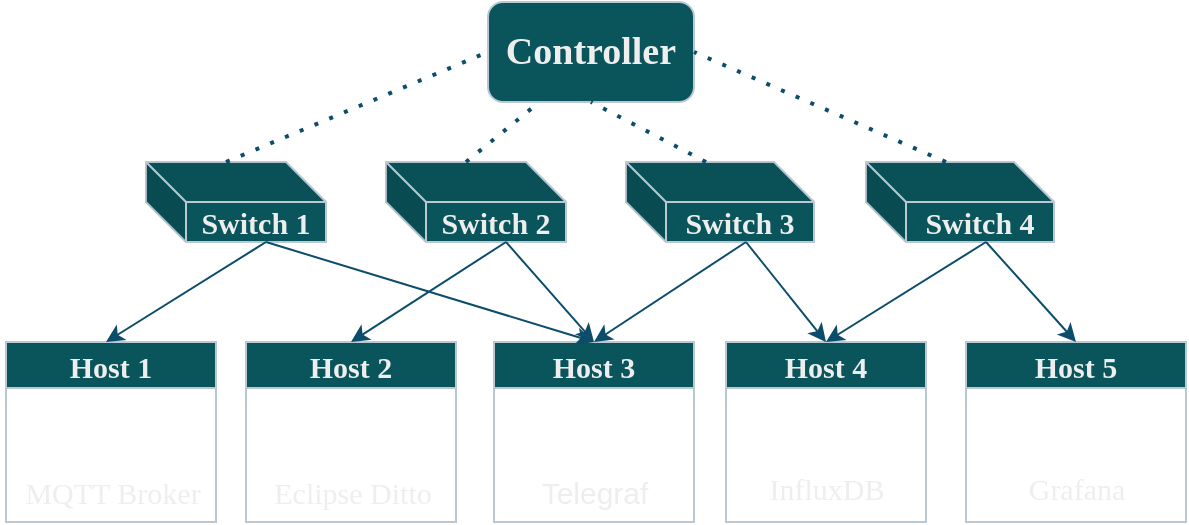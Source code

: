 <mxfile version="21.8.2" type="github">
  <diagram id="C5RBs43oDa-KdzZeNtuy" name="Page-1">
    <mxGraphModel dx="696" dy="374" grid="1" gridSize="10" guides="1" tooltips="1" connect="1" arrows="1" fold="1" page="1" pageScale="1" pageWidth="827" pageHeight="1169" math="0" shadow="0">
      <root>
        <mxCell id="WIyWlLk6GJQsqaUBKTNV-0" />
        <mxCell id="WIyWlLk6GJQsqaUBKTNV-1" parent="WIyWlLk6GJQsqaUBKTNV-0" />
        <mxCell id="kD6Mo4vfzYvjTnUpct2I-0" value="Host 1" style="swimlane;startSize=23;labelBackgroundColor=none;fillColor=#09555B;strokeColor=#BAC8D3;fontColor=#EEEEEE;fontSize=15;fontFamily=Times New Roman;" parent="WIyWlLk6GJQsqaUBKTNV-1" vertex="1">
          <mxGeometry x="40" y="320" width="105" height="90" as="geometry" />
        </mxCell>
        <mxCell id="kD6Mo4vfzYvjTnUpct2I-3" value="" style="shape=image;verticalLabelPosition=bottom;labelBackgroundColor=none;verticalAlign=top;aspect=fixed;imageAspect=0;image=https://vmssoftware.com/images/intro/product/mosquitto.png;fillColor=#09555B;strokeColor=#BAC8D3;fontColor=#EEEEEE;" parent="kD6Mo4vfzYvjTnUpct2I-0" vertex="1">
          <mxGeometry x="35" y="27.5" width="35" height="35" as="geometry" />
        </mxCell>
        <mxCell id="kD6Mo4vfzYvjTnUpct2I-4" value="&lt;font face=&quot;Times New Roman&quot; style=&quot;font-size: 15px;&quot;&gt;MQTT Broker&lt;/font&gt;" style="text;html=1;align=center;verticalAlign=middle;resizable=0;points=[];autosize=1;strokeColor=none;fillColor=none;labelBackgroundColor=none;fontColor=#EEEEEE;" parent="kD6Mo4vfzYvjTnUpct2I-0" vertex="1">
          <mxGeometry x="-2.5" y="60" width="110" height="30" as="geometry" />
        </mxCell>
        <mxCell id="kD6Mo4vfzYvjTnUpct2I-2" value="&lt;font face=&quot;Times New Roman&quot; style=&quot;font-size: 19px;&quot;&gt;&lt;b&gt;Controller&lt;/b&gt;&lt;/font&gt;" style="rounded=1;whiteSpace=wrap;html=1;labelBackgroundColor=none;fillColor=#09555B;strokeColor=#BAC8D3;fontColor=#EEEEEE;" parent="WIyWlLk6GJQsqaUBKTNV-1" vertex="1">
          <mxGeometry x="281" y="150" width="103" height="50" as="geometry" />
        </mxCell>
        <mxCell id="kD6Mo4vfzYvjTnUpct2I-5" value="Host 2" style="swimlane;startSize=23;labelBackgroundColor=none;fillColor=#09555B;strokeColor=#BAC8D3;fontColor=#EEEEEE;fontSize=15;fontFamily=Times New Roman;" parent="WIyWlLk6GJQsqaUBKTNV-1" vertex="1">
          <mxGeometry x="160" y="320" width="105" height="90" as="geometry" />
        </mxCell>
        <mxCell id="kD6Mo4vfzYvjTnUpct2I-7" value="&lt;font face=&quot;Times New Roman&quot; style=&quot;font-size: 15px;&quot;&gt;Eclipse Ditto&lt;/font&gt;" style="text;html=1;align=center;verticalAlign=middle;resizable=0;points=[];autosize=1;strokeColor=none;fillColor=none;labelBackgroundColor=none;fontColor=#EEEEEE;" parent="kD6Mo4vfzYvjTnUpct2I-5" vertex="1">
          <mxGeometry x="2.5" y="60" width="100" height="30" as="geometry" />
        </mxCell>
        <mxCell id="kD6Mo4vfzYvjTnUpct2I-28" value="" style="shape=image;verticalLabelPosition=bottom;labelBackgroundColor=none;verticalAlign=top;aspect=fixed;imageAspect=0;image=https://predictiveworks.github.io/assets/images/ditto.png;fillColor=#09555B;strokeColor=#BAC8D3;fontColor=#EEEEEE;" parent="kD6Mo4vfzYvjTnUpct2I-5" vertex="1">
          <mxGeometry x="35" y="27.5" width="35" height="35" as="geometry" />
        </mxCell>
        <mxCell id="kD6Mo4vfzYvjTnUpct2I-8" value="Host 3" style="swimlane;startSize=23;labelBackgroundColor=none;fillColor=#09555B;strokeColor=#BAC8D3;fontColor=#EEEEEE;fontSize=15;fontFamily=Times New Roman;" parent="WIyWlLk6GJQsqaUBKTNV-1" vertex="1">
          <mxGeometry x="284" y="320" width="100" height="90" as="geometry" />
        </mxCell>
        <mxCell id="kD6Mo4vfzYvjTnUpct2I-10" value="&lt;font style=&quot;font-size: 15px;&quot;&gt;Telegraf&lt;/font&gt;" style="text;html=1;align=center;verticalAlign=middle;resizable=0;points=[];autosize=1;strokeColor=none;fillColor=none;labelBackgroundColor=none;fontColor=#EEEEEE;" parent="kD6Mo4vfzYvjTnUpct2I-8" vertex="1">
          <mxGeometry x="10" y="60" width="80" height="30" as="geometry" />
        </mxCell>
        <mxCell id="kD6Mo4vfzYvjTnUpct2I-31" value="" style="shape=image;verticalLabelPosition=bottom;labelBackgroundColor=none;verticalAlign=top;aspect=fixed;imageAspect=0;image=https://projects.task.gda.pl/uploads/-/system/project/avatar/318/telegraf_role_logo.png;fillColor=#09555B;strokeColor=#BAC8D3;fontColor=#EEEEEE;" parent="kD6Mo4vfzYvjTnUpct2I-8" vertex="1">
          <mxGeometry x="34.75" y="29.75" width="30.5" height="30.5" as="geometry" />
        </mxCell>
        <mxCell id="kD6Mo4vfzYvjTnUpct2I-11" value="Host 4" style="swimlane;startSize=23;labelBackgroundColor=none;fillColor=#09555B;strokeColor=#BAC8D3;fontColor=#EEEEEE;fontSize=15;fontFamily=Times New Roman;" parent="WIyWlLk6GJQsqaUBKTNV-1" vertex="1">
          <mxGeometry x="400" y="320" width="100" height="90" as="geometry" />
        </mxCell>
        <mxCell id="kD6Mo4vfzYvjTnUpct2I-13" value="&lt;font face=&quot;Times New Roman&quot; style=&quot;font-size: 15px;&quot;&gt;InfluxDB&lt;/font&gt;" style="text;html=1;align=center;verticalAlign=middle;resizable=0;points=[];autosize=1;strokeColor=none;fillColor=none;labelBackgroundColor=none;fontColor=#EEEEEE;" parent="kD6Mo4vfzYvjTnUpct2I-11" vertex="1">
          <mxGeometry x="10" y="58" width="80" height="30" as="geometry" />
        </mxCell>
        <mxCell id="kD6Mo4vfzYvjTnUpct2I-32" value="" style="shape=image;verticalLabelPosition=bottom;labelBackgroundColor=none;verticalAlign=top;aspect=fixed;imageAspect=0;image=https://assets.zabbix.com/img/brands/influxdb.svg;fillColor=#09555B;strokeColor=#BAC8D3;fontColor=#EEEEEE;direction=south;" parent="kD6Mo4vfzYvjTnUpct2I-11" vertex="1">
          <mxGeometry x="34.4" y="29.41" width="31.19" height="31.19" as="geometry" />
        </mxCell>
        <mxCell id="kD6Mo4vfzYvjTnUpct2I-14" value="Host 5" style="swimlane;startSize=23;labelBackgroundColor=none;fillColor=#09555B;strokeColor=#BAC8D3;fontColor=#EEEEEE;fontSize=15;fontFamily=Times New Roman;" parent="WIyWlLk6GJQsqaUBKTNV-1" vertex="1">
          <mxGeometry x="520" y="320" width="110" height="90" as="geometry" />
        </mxCell>
        <mxCell id="kD6Mo4vfzYvjTnUpct2I-16" value="&lt;font face=&quot;Times New Roman&quot; style=&quot;font-size: 15px;&quot;&gt;Grafana&lt;/font&gt;" style="text;html=1;align=center;verticalAlign=middle;resizable=0;points=[];autosize=1;strokeColor=none;fillColor=none;labelBackgroundColor=none;fontColor=#EEEEEE;" parent="kD6Mo4vfzYvjTnUpct2I-14" vertex="1">
          <mxGeometry x="20" y="58" width="70" height="30" as="geometry" />
        </mxCell>
        <mxCell id="kD6Mo4vfzYvjTnUpct2I-34" value="" style="shape=image;verticalLabelPosition=bottom;labelBackgroundColor=none;verticalAlign=top;aspect=fixed;imageAspect=0;image=https://seeklogo.com/images/G/grafana-logo-15BA0AFA8A-seeklogo.com.png;fillColor=#09555B;strokeColor=#BAC8D3;fontColor=#EEEEEE;" parent="kD6Mo4vfzYvjTnUpct2I-14" vertex="1">
          <mxGeometry x="35.28" y="28.99" width="29.45" height="32.02" as="geometry" />
        </mxCell>
        <mxCell id="kD6Mo4vfzYvjTnUpct2I-17" value="&lt;font face=&quot;Times New Roman&quot; style=&quot;font-size: 15px;&quot;&gt;&lt;b&gt;Switch 1&lt;/b&gt;&lt;/font&gt;" style="shape=cube;whiteSpace=wrap;html=1;boundedLbl=1;backgroundOutline=1;darkOpacity=0.05;darkOpacity2=0.1;labelBackgroundColor=none;fillColor=#09555B;strokeColor=#BAC8D3;fontColor=#EEEEEE;" parent="WIyWlLk6GJQsqaUBKTNV-1" vertex="1">
          <mxGeometry x="110" y="230" width="90" height="40" as="geometry" />
        </mxCell>
        <mxCell id="kD6Mo4vfzYvjTnUpct2I-18" value="&lt;font face=&quot;Times New Roman&quot; style=&quot;font-size: 15px;&quot;&gt;&lt;b&gt;Switch 2&lt;/b&gt;&lt;/font&gt;" style="shape=cube;whiteSpace=wrap;html=1;boundedLbl=1;backgroundOutline=1;darkOpacity=0.05;darkOpacity2=0.1;labelBackgroundColor=none;fillColor=#09555B;strokeColor=#BAC8D3;fontColor=#EEEEEE;" parent="WIyWlLk6GJQsqaUBKTNV-1" vertex="1">
          <mxGeometry x="230" y="230" width="90" height="40" as="geometry" />
        </mxCell>
        <mxCell id="kD6Mo4vfzYvjTnUpct2I-19" value="&lt;font face=&quot;Times New Roman&quot; style=&quot;font-size: 15px;&quot;&gt;&lt;b&gt;Switch 3&lt;/b&gt;&lt;/font&gt;" style="shape=cube;whiteSpace=wrap;html=1;boundedLbl=1;backgroundOutline=1;darkOpacity=0.05;darkOpacity2=0.1;labelBackgroundColor=none;fillColor=#09555B;strokeColor=#BAC8D3;fontColor=#EEEEEE;" parent="WIyWlLk6GJQsqaUBKTNV-1" vertex="1">
          <mxGeometry x="350" y="230" width="94" height="40" as="geometry" />
        </mxCell>
        <mxCell id="kD6Mo4vfzYvjTnUpct2I-20" value="&lt;font face=&quot;Times New Roman&quot; style=&quot;font-size: 15px;&quot;&gt;&lt;b&gt;Switch 4&lt;/b&gt;&lt;/font&gt;" style="shape=cube;whiteSpace=wrap;html=1;boundedLbl=1;backgroundOutline=1;darkOpacity=0.05;darkOpacity2=0.1;labelBackgroundColor=none;fillColor=#09555B;strokeColor=#BAC8D3;fontColor=#EEEEEE;" parent="WIyWlLk6GJQsqaUBKTNV-1" vertex="1">
          <mxGeometry x="470" y="230" width="94" height="40" as="geometry" />
        </mxCell>
        <mxCell id="kD6Mo4vfzYvjTnUpct2I-35" value="" style="endArrow=none;dashed=1;html=1;dashPattern=1 3;strokeWidth=2;rounded=0;entryX=0;entryY=0.5;entryDx=0;entryDy=0;exitX=0;exitY=0;exitDx=40;exitDy=0;exitPerimeter=0;labelBackgroundColor=none;strokeColor=#0B4D6A;fontColor=default;" parent="WIyWlLk6GJQsqaUBKTNV-1" source="kD6Mo4vfzYvjTnUpct2I-17" target="kD6Mo4vfzYvjTnUpct2I-2" edge="1">
          <mxGeometry width="50" height="50" relative="1" as="geometry">
            <mxPoint x="190" y="190" as="sourcePoint" />
            <mxPoint x="340" y="100" as="targetPoint" />
          </mxGeometry>
        </mxCell>
        <mxCell id="kD6Mo4vfzYvjTnUpct2I-36" value="" style="endArrow=none;dashed=1;html=1;dashPattern=1 3;strokeWidth=2;rounded=0;entryX=0.25;entryY=1;entryDx=0;entryDy=0;exitX=0;exitY=0;exitDx=40;exitDy=0;exitPerimeter=0;labelBackgroundColor=none;strokeColor=#0B4D6A;fontColor=default;" parent="WIyWlLk6GJQsqaUBKTNV-1" source="kD6Mo4vfzYvjTnUpct2I-18" target="kD6Mo4vfzYvjTnUpct2I-2" edge="1">
          <mxGeometry width="50" height="50" relative="1" as="geometry">
            <mxPoint x="320" y="190" as="sourcePoint" />
            <mxPoint x="470" y="100" as="targetPoint" />
          </mxGeometry>
        </mxCell>
        <mxCell id="kD6Mo4vfzYvjTnUpct2I-37" value="" style="endArrow=none;dashed=1;html=1;dashPattern=1 3;strokeWidth=2;rounded=0;entryX=0.5;entryY=1;entryDx=0;entryDy=0;exitX=0;exitY=0;exitDx=40;exitDy=0;exitPerimeter=0;labelBackgroundColor=none;strokeColor=#0B4D6A;fontColor=default;" parent="WIyWlLk6GJQsqaUBKTNV-1" source="kD6Mo4vfzYvjTnUpct2I-19" target="kD6Mo4vfzYvjTnUpct2I-2" edge="1">
          <mxGeometry width="50" height="50" relative="1" as="geometry">
            <mxPoint x="469" y="200" as="sourcePoint" />
            <mxPoint x="530" y="100" as="targetPoint" />
          </mxGeometry>
        </mxCell>
        <mxCell id="kD6Mo4vfzYvjTnUpct2I-38" value="" style="endArrow=none;dashed=1;html=1;dashPattern=1 3;strokeWidth=2;rounded=0;entryX=1;entryY=0.5;entryDx=0;entryDy=0;exitX=0;exitY=0;exitDx=40;exitDy=0;exitPerimeter=0;labelBackgroundColor=none;strokeColor=#0B4D6A;fontColor=default;" parent="WIyWlLk6GJQsqaUBKTNV-1" source="kD6Mo4vfzYvjTnUpct2I-20" target="kD6Mo4vfzYvjTnUpct2I-2" edge="1">
          <mxGeometry width="50" height="50" relative="1" as="geometry">
            <mxPoint x="630" y="190" as="sourcePoint" />
            <mxPoint x="580" y="90" as="targetPoint" />
          </mxGeometry>
        </mxCell>
        <mxCell id="kD6Mo4vfzYvjTnUpct2I-40" value="" style="endArrow=classic;html=1;exitX=0;exitY=0;exitDx=60;exitDy=40;exitPerimeter=0;labelBackgroundColor=none;strokeColor=#0B4D6A;fontColor=default;targetPerimeterSpacing=10;rounded=0;arcSize=20;" parent="WIyWlLk6GJQsqaUBKTNV-1" source="kD6Mo4vfzYvjTnUpct2I-17" edge="1">
          <mxGeometry width="50" height="50" relative="1" as="geometry">
            <mxPoint x="120" y="250" as="sourcePoint" />
            <mxPoint x="90" y="320" as="targetPoint" />
          </mxGeometry>
        </mxCell>
        <mxCell id="kD6Mo4vfzYvjTnUpct2I-41" value="" style="endArrow=classic;html=1;rounded=0;labelBackgroundColor=none;strokeColor=#0B4D6A;fontColor=default;entryX=0.5;entryY=0;entryDx=0;entryDy=0;" parent="WIyWlLk6GJQsqaUBKTNV-1" target="kD6Mo4vfzYvjTnUpct2I-8" edge="1">
          <mxGeometry width="50" height="50" relative="1" as="geometry">
            <mxPoint x="170" y="270" as="sourcePoint" />
            <mxPoint x="330" y="320" as="targetPoint" />
          </mxGeometry>
        </mxCell>
        <mxCell id="kD6Mo4vfzYvjTnUpct2I-43" value="" style="endArrow=classic;html=1;rounded=0;exitX=0;exitY=0;exitDx=60;exitDy=40;exitPerimeter=0;entryX=0.5;entryY=0;entryDx=0;entryDy=0;labelBackgroundColor=none;strokeColor=#0B4D6A;fontColor=default;targetPerimeterSpacing=7;" parent="WIyWlLk6GJQsqaUBKTNV-1" source="kD6Mo4vfzYvjTnUpct2I-18" target="kD6Mo4vfzYvjTnUpct2I-5" edge="1">
          <mxGeometry width="50" height="50" relative="1" as="geometry">
            <mxPoint x="340" y="260" as="sourcePoint" />
            <mxPoint x="240" y="320" as="targetPoint" />
          </mxGeometry>
        </mxCell>
        <mxCell id="kD6Mo4vfzYvjTnUpct2I-44" value="" style="endArrow=classic;html=1;rounded=0;exitX=0;exitY=0;exitDx=60;exitDy=40;exitPerimeter=0;labelBackgroundColor=none;strokeColor=#0B4D6A;fontColor=default;entryX=0.5;entryY=0;entryDx=0;entryDy=0;" parent="WIyWlLk6GJQsqaUBKTNV-1" source="kD6Mo4vfzYvjTnUpct2I-19" target="kD6Mo4vfzYvjTnUpct2I-8" edge="1">
          <mxGeometry width="50" height="50" relative="1" as="geometry">
            <mxPoint x="400" y="300" as="sourcePoint" />
            <mxPoint x="340" y="320" as="targetPoint" />
          </mxGeometry>
        </mxCell>
        <mxCell id="kD6Mo4vfzYvjTnUpct2I-45" value="" style="endArrow=classic;html=1;rounded=0;exitX=0;exitY=0;exitDx=60;exitDy=40;exitPerimeter=0;entryX=0.5;entryY=0;entryDx=0;entryDy=0;labelBackgroundColor=none;strokeColor=#0B4D6A;fontColor=default;" parent="WIyWlLk6GJQsqaUBKTNV-1" source="kD6Mo4vfzYvjTnUpct2I-19" target="kD6Mo4vfzYvjTnUpct2I-11" edge="1">
          <mxGeometry width="50" height="50" relative="1" as="geometry">
            <mxPoint x="400" y="300" as="sourcePoint" />
            <mxPoint x="540" y="290" as="targetPoint" />
          </mxGeometry>
        </mxCell>
        <mxCell id="kD6Mo4vfzYvjTnUpct2I-46" value="" style="endArrow=classic;html=1;rounded=0;exitX=0;exitY=0;exitDx=60;exitDy=40;exitPerimeter=0;entryX=0.5;entryY=0;entryDx=0;entryDy=0;labelBackgroundColor=none;strokeColor=#0B4D6A;fontColor=default;" parent="WIyWlLk6GJQsqaUBKTNV-1" source="kD6Mo4vfzYvjTnUpct2I-20" target="kD6Mo4vfzYvjTnUpct2I-11" edge="1">
          <mxGeometry width="50" height="50" relative="1" as="geometry">
            <mxPoint x="660" y="240" as="sourcePoint" />
            <mxPoint x="580" y="310" as="targetPoint" />
          </mxGeometry>
        </mxCell>
        <mxCell id="kD6Mo4vfzYvjTnUpct2I-47" value="" style="endArrow=classic;html=1;rounded=0;entryX=0.5;entryY=0;entryDx=0;entryDy=0;exitX=0;exitY=0;exitDx=60;exitDy=40;exitPerimeter=0;labelBackgroundColor=none;strokeColor=#0B4D6A;fontColor=default;" parent="WIyWlLk6GJQsqaUBKTNV-1" source="kD6Mo4vfzYvjTnUpct2I-20" target="kD6Mo4vfzYvjTnUpct2I-14" edge="1">
          <mxGeometry width="50" height="50" relative="1" as="geometry">
            <mxPoint x="660" y="240" as="sourcePoint" />
            <mxPoint x="460" y="310" as="targetPoint" />
          </mxGeometry>
        </mxCell>
        <mxCell id="kD6Mo4vfzYvjTnUpct2I-48" value="" style="endArrow=classic;html=1;rounded=0;exitX=0;exitY=0;exitDx=60;exitDy=40;exitPerimeter=0;labelBackgroundColor=none;strokeColor=#0B4D6A;fontColor=default;entryX=0.5;entryY=0;entryDx=0;entryDy=0;" parent="WIyWlLk6GJQsqaUBKTNV-1" source="kD6Mo4vfzYvjTnUpct2I-18" target="kD6Mo4vfzYvjTnUpct2I-8" edge="1">
          <mxGeometry width="50" height="50" relative="1" as="geometry">
            <mxPoint x="340" y="240" as="sourcePoint" />
            <mxPoint x="334" y="320" as="targetPoint" />
          </mxGeometry>
        </mxCell>
      </root>
    </mxGraphModel>
  </diagram>
</mxfile>
